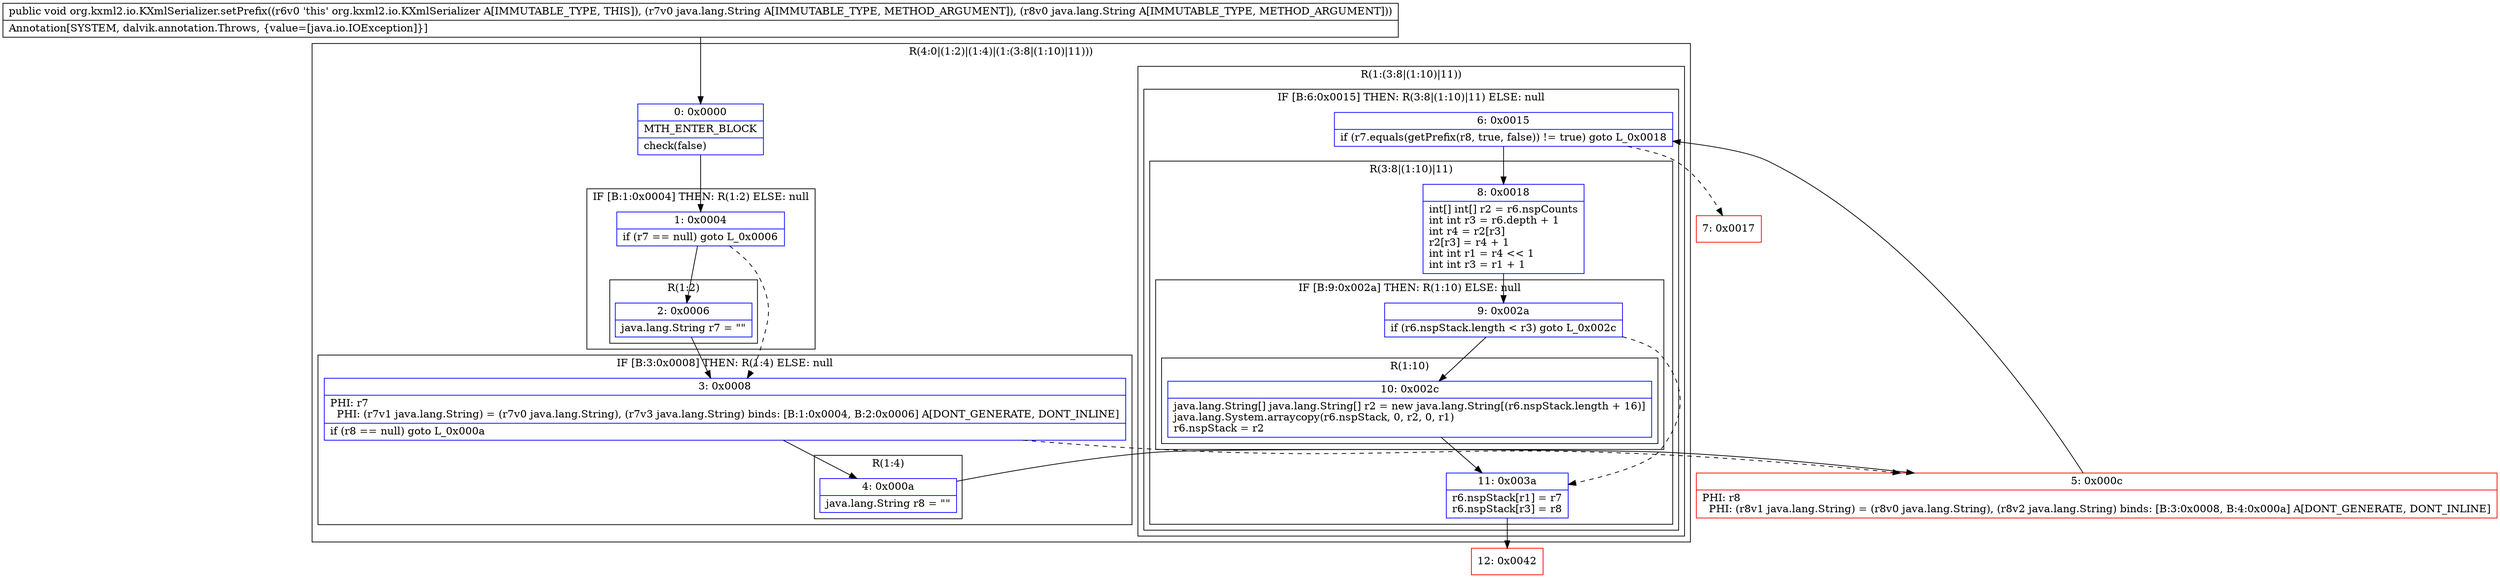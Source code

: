 digraph "CFG fororg.kxml2.io.KXmlSerializer.setPrefix(Ljava\/lang\/String;Ljava\/lang\/String;)V" {
subgraph cluster_Region_1793648230 {
label = "R(4:0|(1:2)|(1:4)|(1:(3:8|(1:10)|11)))";
node [shape=record,color=blue];
Node_0 [shape=record,label="{0\:\ 0x0000|MTH_ENTER_BLOCK\l|check(false)\l}"];
subgraph cluster_IfRegion_178813537 {
label = "IF [B:1:0x0004] THEN: R(1:2) ELSE: null";
node [shape=record,color=blue];
Node_1 [shape=record,label="{1\:\ 0x0004|if (r7 == null) goto L_0x0006\l}"];
subgraph cluster_Region_1131671813 {
label = "R(1:2)";
node [shape=record,color=blue];
Node_2 [shape=record,label="{2\:\ 0x0006|java.lang.String r7 = \"\"\l}"];
}
}
subgraph cluster_IfRegion_1418664413 {
label = "IF [B:3:0x0008] THEN: R(1:4) ELSE: null";
node [shape=record,color=blue];
Node_3 [shape=record,label="{3\:\ 0x0008|PHI: r7 \l  PHI: (r7v1 java.lang.String) = (r7v0 java.lang.String), (r7v3 java.lang.String) binds: [B:1:0x0004, B:2:0x0006] A[DONT_GENERATE, DONT_INLINE]\l|if (r8 == null) goto L_0x000a\l}"];
subgraph cluster_Region_2037980924 {
label = "R(1:4)";
node [shape=record,color=blue];
Node_4 [shape=record,label="{4\:\ 0x000a|java.lang.String r8 = \"\"\l}"];
}
}
subgraph cluster_Region_810227904 {
label = "R(1:(3:8|(1:10)|11))";
node [shape=record,color=blue];
subgraph cluster_IfRegion_1819032597 {
label = "IF [B:6:0x0015] THEN: R(3:8|(1:10)|11) ELSE: null";
node [shape=record,color=blue];
Node_6 [shape=record,label="{6\:\ 0x0015|if (r7.equals(getPrefix(r8, true, false)) != true) goto L_0x0018\l}"];
subgraph cluster_Region_897604537 {
label = "R(3:8|(1:10)|11)";
node [shape=record,color=blue];
Node_8 [shape=record,label="{8\:\ 0x0018|int[] int[] r2 = r6.nspCounts\lint int r3 = r6.depth + 1\lint r4 = r2[r3]\lr2[r3] = r4 + 1\lint int r1 = r4 \<\< 1\lint int r3 = r1 + 1\l}"];
subgraph cluster_IfRegion_695769997 {
label = "IF [B:9:0x002a] THEN: R(1:10) ELSE: null";
node [shape=record,color=blue];
Node_9 [shape=record,label="{9\:\ 0x002a|if (r6.nspStack.length \< r3) goto L_0x002c\l}"];
subgraph cluster_Region_1515951234 {
label = "R(1:10)";
node [shape=record,color=blue];
Node_10 [shape=record,label="{10\:\ 0x002c|java.lang.String[] java.lang.String[] r2 = new java.lang.String[(r6.nspStack.length + 16)]\ljava.lang.System.arraycopy(r6.nspStack, 0, r2, 0, r1)\lr6.nspStack = r2\l}"];
}
}
Node_11 [shape=record,label="{11\:\ 0x003a|r6.nspStack[r1] = r7\lr6.nspStack[r3] = r8\l}"];
}
}
}
}
Node_5 [shape=record,color=red,label="{5\:\ 0x000c|PHI: r8 \l  PHI: (r8v1 java.lang.String) = (r8v0 java.lang.String), (r8v2 java.lang.String) binds: [B:3:0x0008, B:4:0x000a] A[DONT_GENERATE, DONT_INLINE]\l}"];
Node_7 [shape=record,color=red,label="{7\:\ 0x0017}"];
Node_12 [shape=record,color=red,label="{12\:\ 0x0042}"];
MethodNode[shape=record,label="{public void org.kxml2.io.KXmlSerializer.setPrefix((r6v0 'this' org.kxml2.io.KXmlSerializer A[IMMUTABLE_TYPE, THIS]), (r7v0 java.lang.String A[IMMUTABLE_TYPE, METHOD_ARGUMENT]), (r8v0 java.lang.String A[IMMUTABLE_TYPE, METHOD_ARGUMENT]))  | Annotation[SYSTEM, dalvik.annotation.Throws, \{value=[java.io.IOException]\}]\l}"];
MethodNode -> Node_0;
Node_0 -> Node_1;
Node_1 -> Node_2;
Node_1 -> Node_3[style=dashed];
Node_2 -> Node_3;
Node_3 -> Node_4;
Node_3 -> Node_5[style=dashed];
Node_4 -> Node_5;
Node_6 -> Node_7[style=dashed];
Node_6 -> Node_8;
Node_8 -> Node_9;
Node_9 -> Node_10;
Node_9 -> Node_11[style=dashed];
Node_10 -> Node_11;
Node_11 -> Node_12;
Node_5 -> Node_6;
}

